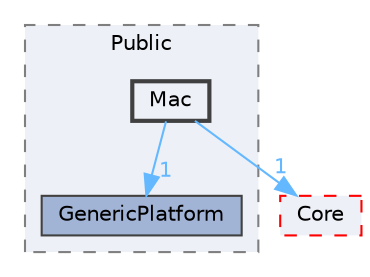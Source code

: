 digraph "Mac"
{
 // INTERACTIVE_SVG=YES
 // LATEX_PDF_SIZE
  bgcolor="transparent";
  edge [fontname=Helvetica,fontsize=10,labelfontname=Helvetica,labelfontsize=10];
  node [fontname=Helvetica,fontsize=10,shape=box,height=0.2,width=0.4];
  compound=true
  subgraph clusterdir_191825209463daf9042f31050b08e3fa {
    graph [ bgcolor="#edf0f7", pencolor="grey50", label="Public", fontname=Helvetica,fontsize=10 style="filled,dashed", URL="dir_191825209463daf9042f31050b08e3fa.html",tooltip=""]
  dir_4c3dc336a8d9460c919185aa7cf75d5c [label="GenericPlatform", fillcolor="#a2b4d6", color="grey25", style="filled", URL="dir_4c3dc336a8d9460c919185aa7cf75d5c.html",tooltip=""];
  dir_434f2c3a9d96cb5ef78ebb9e06e26db2 [label="Mac", fillcolor="#edf0f7", color="grey25", style="filled,bold", URL="dir_434f2c3a9d96cb5ef78ebb9e06e26db2.html",tooltip=""];
  }
  dir_0e6cddcc9caa1238c7f3774224afaa45 [label="Core", fillcolor="#edf0f7", color="red", style="filled,dashed", URL="dir_0e6cddcc9caa1238c7f3774224afaa45.html",tooltip=""];
  dir_434f2c3a9d96cb5ef78ebb9e06e26db2->dir_0e6cddcc9caa1238c7f3774224afaa45 [headlabel="1", labeldistance=1.5 headhref="dir_000595_000266.html" href="dir_000595_000266.html" color="steelblue1" fontcolor="steelblue1"];
  dir_434f2c3a9d96cb5ef78ebb9e06e26db2->dir_4c3dc336a8d9460c919185aa7cf75d5c [headlabel="1", labeldistance=1.5 headhref="dir_000595_000433.html" href="dir_000595_000433.html" color="steelblue1" fontcolor="steelblue1"];
}
